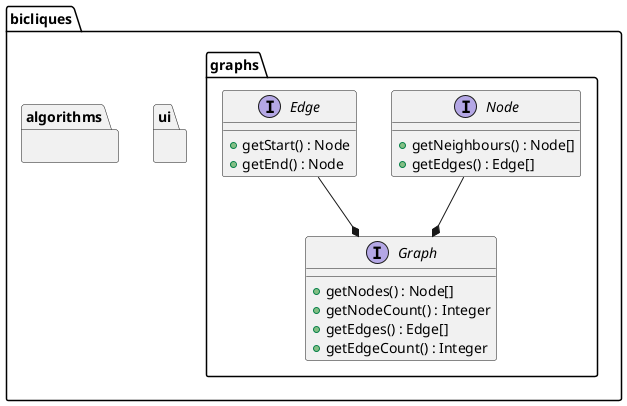 @startuml

' The graph section
package bicliques.graphs {
interface Graph {
{method}+ getNodes() : Node[]
{method}+ getNodeCount() : Integer
{method}+ getEdges() : Edge[]
{method}+ getEdgeCount() : Integer
}
interface Node {
{method}+ getNeighbours() : Node[]
{method}+ getEdges() : Edge[]
}
interface Edge {
{method}+ getStart() : Node
{method}+ getEnd() : Node
}

Node --* Graph
Edge --* Graph
}


' The UI section
package bicliques.ui {
}

' The algorithms section
package bicliques.algorithms {
}



@enduml